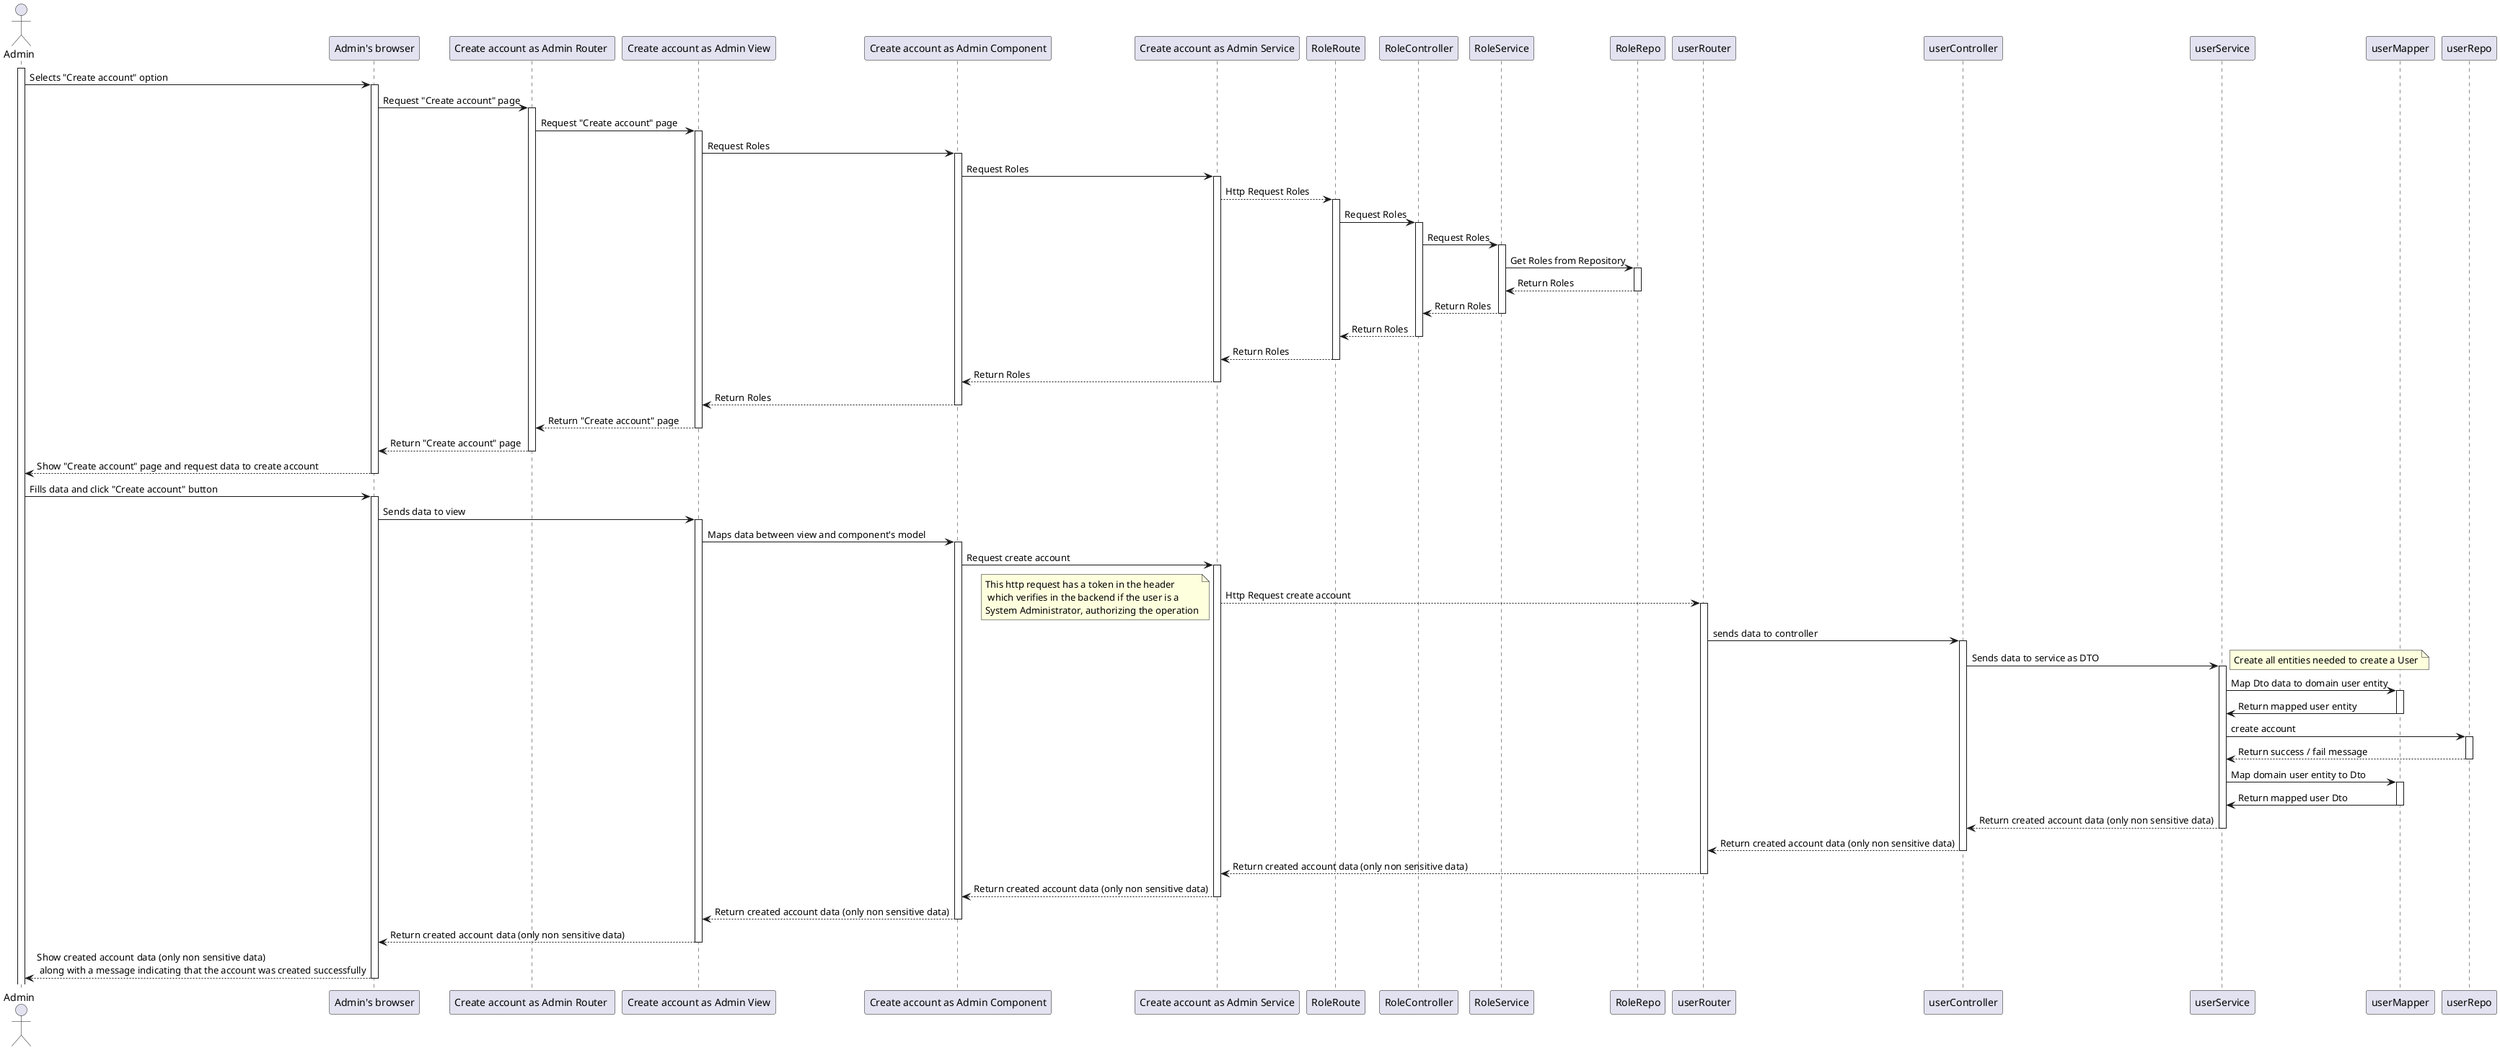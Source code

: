 @startuml

actor "Admin" as A
participant "Admin's browser" as CB
participant "Create account as Admin Router " as CAR
participant "Create account as Admin View" as CAV
participant "Create account as Admin Component" as CAC
participant "Create account as Admin Service" as CAS
participant "RoleRoute" as RRo
participant "RoleController" as RC	
participant "RoleService" as RS
participant "RoleRepo" as RR
participant "userRouter" as URo
participant "userController" as UC
participant "userService" as US
participant "userMapper" as UM
participant "userRepo" as UR

activate A
A -> CB : Selects "Create account" option
activate CB
CB -> CAR : Request "Create account" page
activate CAR
CAR -> CAV : Request "Create account" page
activate CAV
CAV -> CAC : Request Roles
activate CAC
CAC -> CAS : Request Roles
activate CAS
CAS --> RRo : Http Request Roles
activate RRo
RRo -> RC : Request Roles
activate RC
RC -> RS : Request Roles
activate RS
RS -> RR : Get Roles from Repository
activate RR
RR --> RS : Return Roles
deactivate RR
RS --> RC : Return Roles
deactivate RS
RC --> RRo : Return Roles
deactivate RC
RRo --> CAS : Return Roles
deactivate RRo
CAS --> CAC : Return Roles
deactivate CAS
CAC --> CAV : Return Roles
deactivate CAC
CAV --> CAR : Return "Create account" page
deactivate CAV
CAR --> CB : Return "Create account" page
deactivate CAR
CB --> A : Show "Create account" page and request data to create account
deactivate CB
A -> CB : Fills data and click "Create account" button
activate CB
CB -> CAV : Sends data to view
activate CAV
CAV -> CAC : Maps data between view and component's model
activate CAC
CAC -> CAS : Request create account
activate CAS
CAS --> URo : Http Request create account
activate URo
note left : This http request has a token in the header\n which verifies in the backend if the user is a \nSystem Administrator, authorizing the operation
URo -> UC : sends data to controller
activate UC
UC -> US : Sends data to service as DTO
activate US
note right: Create all entities needed to create a User
US -> UM : Map Dto data to domain user entity
activate UM
UM -> US: Return mapped user entity
deactivate UM
US -> UR : create account
activate UR
UR --> US : Return success / fail message
deactivate UR
US -> UM : Map domain user entity to Dto
activate UM
UM -> US : Return mapped user Dto
deactivate UM
US --> UC : Return created account data (only non sensitive data)
deactivate US
UC --> URo : Return created account data (only non sensitive data)
deactivate UC
URo --> CAS : Return created account data (only non sensitive data)
deactivate URo
CAS --> CAC : Return created account data (only non sensitive data)
deactivate CAS
CAC --> CAV : Return created account data (only non sensitive data)
deactivate CAC
CAV --> CB : Return created account data (only non sensitive data)
deactivate CAV
CB --> A : Show created account data (only non sensitive data)\n along with a message indicating that the account was created successfully
deactivate CB
@enduml